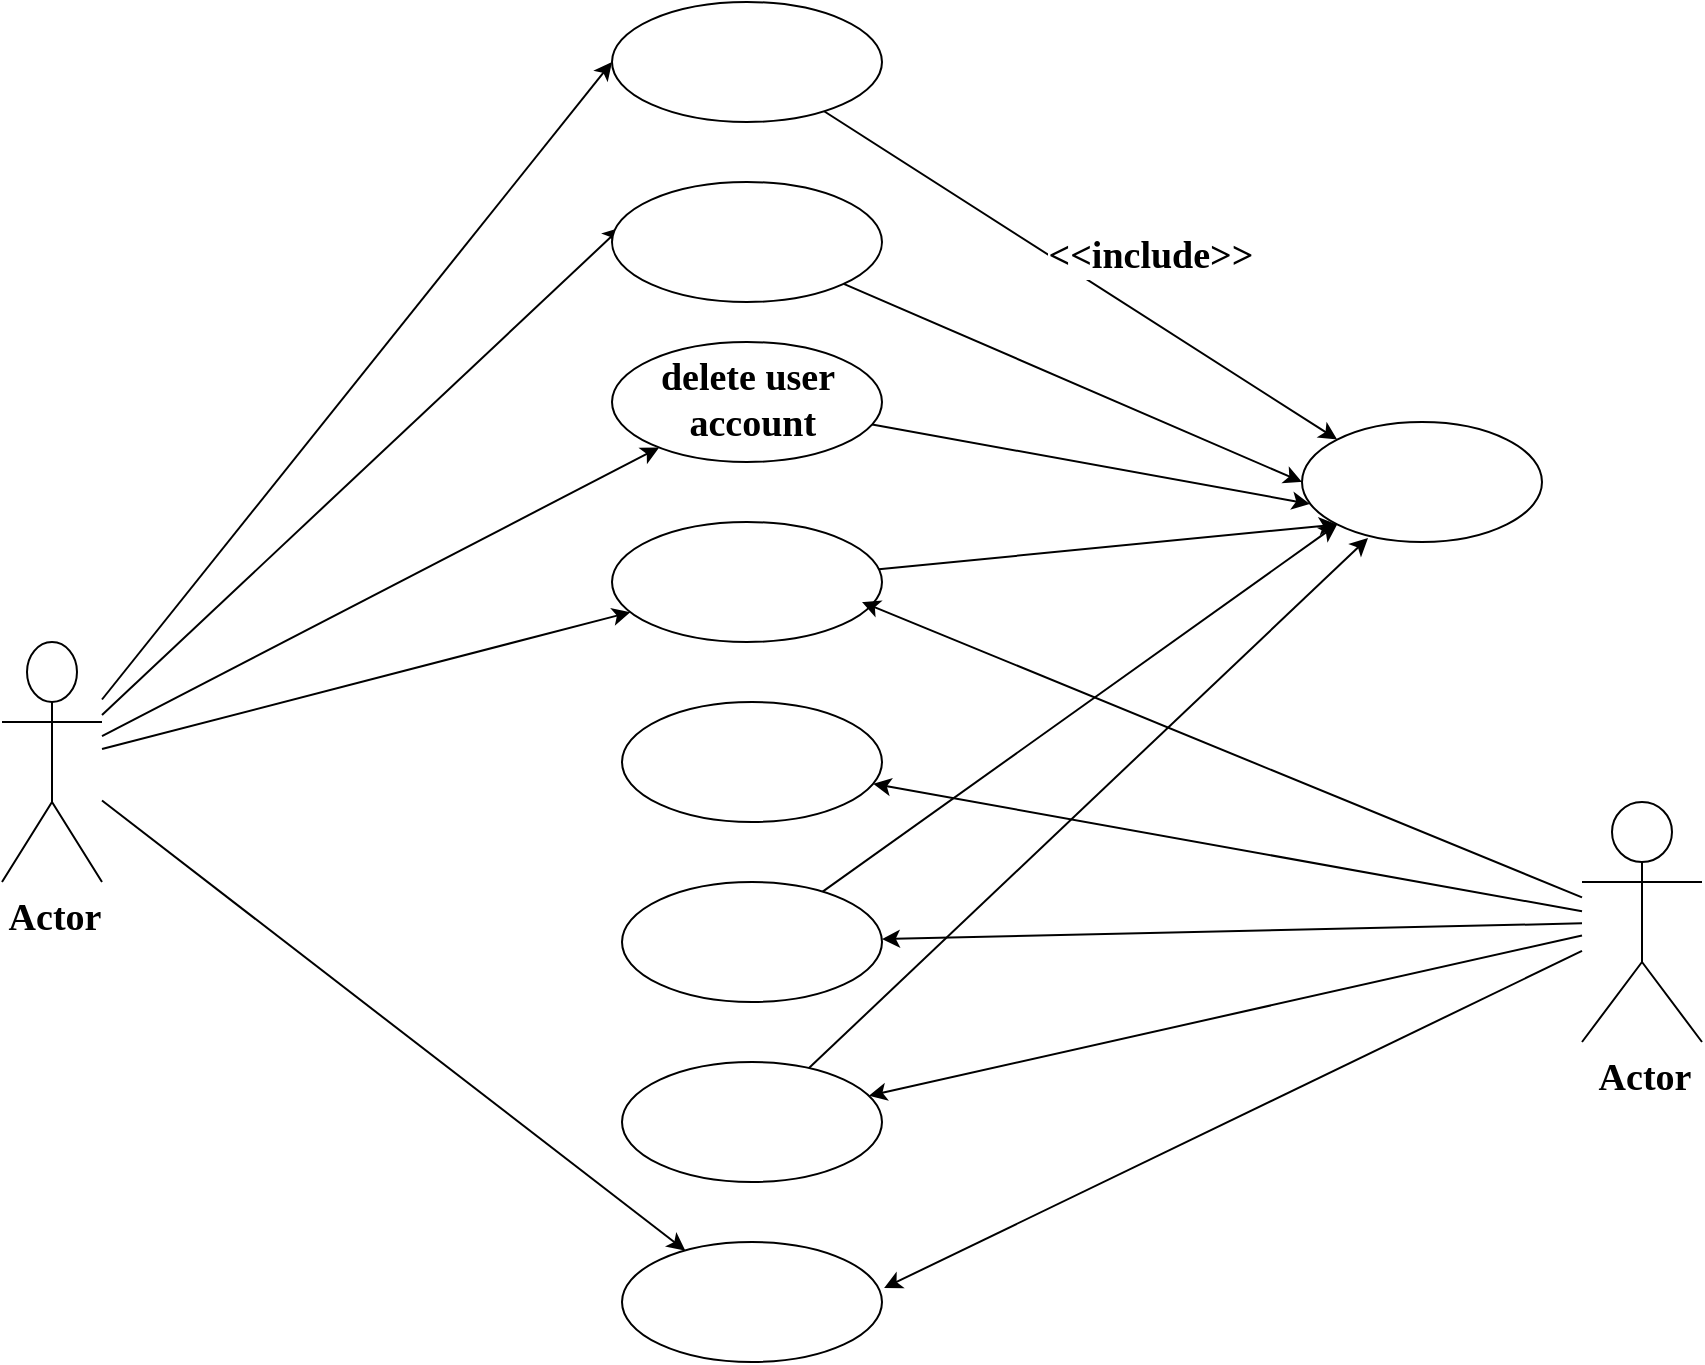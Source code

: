 <mxfile version="17.5.0" type="github">
  <diagram id="cHP8Sh4KNpJCEr58t9kG" name="Page-1">
    <mxGraphModel dx="1157" dy="645" grid="1" gridSize="10" guides="1" tooltips="1" connect="1" arrows="1" fold="1" page="1" pageScale="1" pageWidth="850" pageHeight="1100" math="0" shadow="0">
      <root>
        <mxCell id="0" />
        <mxCell id="1" parent="0" />
        <mxCell id="UdjgVJfa96gIkvRH6LQw-11" style="edgeStyle=none;rounded=1;orthogonalLoop=1;jettySize=auto;html=1;entryX=0.033;entryY=0.38;entryDx=0;entryDy=0;entryPerimeter=0;fontStyle=1;fontFamily=Times New Roman;fontSize=19;spacingLeft=1;spacingBottom=1;" edge="1" parent="1" source="UdjgVJfa96gIkvRH6LQw-2" target="UdjgVJfa96gIkvRH6LQw-9">
          <mxGeometry relative="1" as="geometry" />
        </mxCell>
        <mxCell id="UdjgVJfa96gIkvRH6LQw-12" style="edgeStyle=none;rounded=1;orthogonalLoop=1;jettySize=auto;html=1;entryX=0;entryY=0.5;entryDx=0;entryDy=0;fontStyle=1;fontFamily=Times New Roman;fontSize=19;spacingLeft=1;spacingBottom=1;" edge="1" parent="1" source="UdjgVJfa96gIkvRH6LQw-2" target="UdjgVJfa96gIkvRH6LQw-4">
          <mxGeometry relative="1" as="geometry" />
        </mxCell>
        <mxCell id="UdjgVJfa96gIkvRH6LQw-18" value="" style="edgeStyle=none;rounded=1;orthogonalLoop=1;jettySize=auto;html=1;fontStyle=1;fontFamily=Times New Roman;fontSize=19;spacingLeft=1;spacingBottom=1;" edge="1" parent="1" source="UdjgVJfa96gIkvRH6LQw-2" target="UdjgVJfa96gIkvRH6LQw-17">
          <mxGeometry relative="1" as="geometry" />
        </mxCell>
        <mxCell id="UdjgVJfa96gIkvRH6LQw-20" value="" style="edgeStyle=none;rounded=1;orthogonalLoop=1;jettySize=auto;html=1;fontStyle=1;fontFamily=Times New Roman;fontSize=19;spacingLeft=1;spacingBottom=1;" edge="1" parent="1" source="UdjgVJfa96gIkvRH6LQw-2" target="UdjgVJfa96gIkvRH6LQw-19">
          <mxGeometry relative="1" as="geometry" />
        </mxCell>
        <mxCell id="UdjgVJfa96gIkvRH6LQw-27" value="" style="edgeStyle=none;rounded=1;orthogonalLoop=1;jettySize=auto;html=1;fontStyle=1;fontFamily=Times New Roman;fontSize=19;spacingLeft=1;spacingBottom=1;" edge="1" parent="1" source="UdjgVJfa96gIkvRH6LQw-2" target="UdjgVJfa96gIkvRH6LQw-26">
          <mxGeometry relative="1" as="geometry" />
        </mxCell>
        <mxCell id="UdjgVJfa96gIkvRH6LQw-2" value="Actor" style="shape=umlActor;verticalLabelPosition=bottom;verticalAlign=top;html=1;outlineConnect=0;fontStyle=1;fontFamily=Times New Roman;fontSize=19;spacingLeft=1;spacingBottom=1;" vertex="1" parent="1">
          <mxGeometry y="490" width="50" height="120" as="geometry" />
        </mxCell>
        <mxCell id="UdjgVJfa96gIkvRH6LQw-13" style="edgeStyle=none;rounded=1;orthogonalLoop=1;jettySize=auto;html=1;entryX=0;entryY=0;entryDx=0;entryDy=0;fontStyle=1;fontFamily=Times New Roman;fontSize=19;spacingLeft=1;spacingBottom=1;" edge="1" parent="1" source="UdjgVJfa96gIkvRH6LQw-4" target="UdjgVJfa96gIkvRH6LQw-6">
          <mxGeometry relative="1" as="geometry" />
        </mxCell>
        <mxCell id="UdjgVJfa96gIkvRH6LQw-14" value="&amp;lt;&amp;lt;include&amp;gt;&amp;gt;" style="edgeLabel;html=1;align=center;verticalAlign=middle;resizable=0;points=[];fontStyle=1;fontFamily=Times New Roman;fontSize=19;spacingLeft=1;spacingBottom=1;" vertex="1" connectable="0" parent="UdjgVJfa96gIkvRH6LQw-13">
          <mxGeometry x="0.15" y="-2" relative="1" as="geometry">
            <mxPoint x="16" y="-23" as="offset" />
          </mxGeometry>
        </mxCell>
        <mxCell id="UdjgVJfa96gIkvRH6LQw-4" value="" style="ellipse;whiteSpace=wrap;html=1;verticalAlign=top;fontStyle=1;fontFamily=Times New Roman;fontSize=19;spacingLeft=1;spacingBottom=1;" vertex="1" parent="1">
          <mxGeometry x="305" y="170" width="135" height="60" as="geometry" />
        </mxCell>
        <mxCell id="UdjgVJfa96gIkvRH6LQw-6" value="" style="ellipse;whiteSpace=wrap;html=1;verticalAlign=top;fontStyle=1;fontFamily=Times New Roman;fontSize=19;spacingLeft=1;spacingBottom=1;" vertex="1" parent="1">
          <mxGeometry x="650" y="380" width="120" height="60" as="geometry" />
        </mxCell>
        <mxCell id="UdjgVJfa96gIkvRH6LQw-15" style="edgeStyle=none;rounded=1;orthogonalLoop=1;jettySize=auto;html=1;entryX=0;entryY=0.5;entryDx=0;entryDy=0;fontStyle=1;fontFamily=Times New Roman;fontSize=19;spacingLeft=1;spacingBottom=1;" edge="1" parent="1" source="UdjgVJfa96gIkvRH6LQw-9" target="UdjgVJfa96gIkvRH6LQw-6">
          <mxGeometry relative="1" as="geometry" />
        </mxCell>
        <mxCell id="UdjgVJfa96gIkvRH6LQw-9" value="" style="ellipse;whiteSpace=wrap;html=1;verticalAlign=top;fontStyle=1;fontFamily=Times New Roman;fontSize=19;spacingLeft=1;spacingBottom=1;" vertex="1" parent="1">
          <mxGeometry x="305" y="260" width="135" height="60" as="geometry" />
        </mxCell>
        <mxCell id="UdjgVJfa96gIkvRH6LQw-22" style="edgeStyle=none;rounded=1;orthogonalLoop=1;jettySize=auto;html=1;entryX=0.033;entryY=0.683;entryDx=0;entryDy=0;entryPerimeter=0;fontStyle=1;fontFamily=Times New Roman;fontSize=19;spacingLeft=1;spacingBottom=1;" edge="1" parent="1" source="UdjgVJfa96gIkvRH6LQw-17" target="UdjgVJfa96gIkvRH6LQw-6">
          <mxGeometry relative="1" as="geometry" />
        </mxCell>
        <mxCell id="UdjgVJfa96gIkvRH6LQw-17" value="delete user&lt;br style=&quot;font-size: 19px;&quot;&gt;&amp;nbsp;account" style="ellipse;whiteSpace=wrap;html=1;verticalAlign=top;fontStyle=1;fontFamily=Times New Roman;fontSize=19;spacingLeft=1;spacingBottom=1;" vertex="1" parent="1">
          <mxGeometry x="305" y="340" width="135" height="60" as="geometry" />
        </mxCell>
        <mxCell id="UdjgVJfa96gIkvRH6LQw-23" style="edgeStyle=none;rounded=1;orthogonalLoop=1;jettySize=auto;html=1;entryX=0;entryY=1;entryDx=0;entryDy=0;fontStyle=1;fontFamily=Times New Roman;fontSize=19;spacingLeft=1;spacingBottom=1;" edge="1" parent="1" source="UdjgVJfa96gIkvRH6LQw-19" target="UdjgVJfa96gIkvRH6LQw-6">
          <mxGeometry relative="1" as="geometry" />
        </mxCell>
        <mxCell id="UdjgVJfa96gIkvRH6LQw-19" value="" style="ellipse;whiteSpace=wrap;html=1;verticalAlign=top;fontStyle=1;fontFamily=Times New Roman;fontSize=19;spacingLeft=1;spacingBottom=1;" vertex="1" parent="1">
          <mxGeometry x="305" y="430" width="135" height="60" as="geometry" />
        </mxCell>
        <mxCell id="UdjgVJfa96gIkvRH6LQw-26" value="" style="ellipse;whiteSpace=wrap;html=1;verticalAlign=top;fontStyle=1;fontFamily=Times New Roman;fontSize=19;spacingLeft=1;spacingBottom=1;" vertex="1" parent="1">
          <mxGeometry x="310" y="790" width="130" height="60" as="geometry" />
        </mxCell>
        <mxCell id="UdjgVJfa96gIkvRH6LQw-29" style="edgeStyle=none;rounded=1;orthogonalLoop=1;jettySize=auto;html=1;entryX=0.926;entryY=0.667;entryDx=0;entryDy=0;entryPerimeter=0;fontStyle=1;fontFamily=Times New Roman;fontSize=19;spacingLeft=1;spacingBottom=1;" edge="1" parent="1" source="UdjgVJfa96gIkvRH6LQw-28" target="UdjgVJfa96gIkvRH6LQw-19">
          <mxGeometry relative="1" as="geometry" />
        </mxCell>
        <mxCell id="UdjgVJfa96gIkvRH6LQw-30" style="edgeStyle=none;rounded=1;orthogonalLoop=1;jettySize=auto;html=1;entryX=1.008;entryY=0.383;entryDx=0;entryDy=0;entryPerimeter=0;fontStyle=1;fontFamily=Times New Roman;fontSize=19;spacingLeft=1;spacingBottom=1;" edge="1" parent="1" source="UdjgVJfa96gIkvRH6LQw-28" target="UdjgVJfa96gIkvRH6LQw-26">
          <mxGeometry relative="1" as="geometry" />
        </mxCell>
        <mxCell id="UdjgVJfa96gIkvRH6LQw-32" value="" style="edgeStyle=none;rounded=1;orthogonalLoop=1;jettySize=auto;html=1;fontStyle=1;fontFamily=Times New Roman;fontSize=19;spacingLeft=1;spacingBottom=1;" edge="1" parent="1" source="UdjgVJfa96gIkvRH6LQw-28" target="UdjgVJfa96gIkvRH6LQw-31">
          <mxGeometry relative="1" as="geometry" />
        </mxCell>
        <mxCell id="UdjgVJfa96gIkvRH6LQw-35" value="" style="edgeStyle=none;rounded=1;orthogonalLoop=1;jettySize=auto;html=1;fontStyle=1;fontFamily=Times New Roman;fontSize=19;spacingLeft=1;spacingBottom=1;" edge="1" parent="1" source="UdjgVJfa96gIkvRH6LQw-28" target="UdjgVJfa96gIkvRH6LQw-34">
          <mxGeometry relative="1" as="geometry" />
        </mxCell>
        <mxCell id="UdjgVJfa96gIkvRH6LQw-37" value="" style="edgeStyle=none;rounded=1;orthogonalLoop=1;jettySize=auto;html=1;fontStyle=1;fontFamily=Times New Roman;fontSize=19;spacingLeft=1;spacingBottom=1;" edge="1" parent="1" source="UdjgVJfa96gIkvRH6LQw-28" target="UdjgVJfa96gIkvRH6LQw-36">
          <mxGeometry relative="1" as="geometry" />
        </mxCell>
        <mxCell id="UdjgVJfa96gIkvRH6LQw-28" value="Actor" style="shape=umlActor;verticalLabelPosition=bottom;verticalAlign=top;html=1;outlineConnect=0;fontStyle=1;fontFamily=Times New Roman;fontSize=19;spacingLeft=1;spacingBottom=1;" vertex="1" parent="1">
          <mxGeometry x="790" y="570" width="60" height="120" as="geometry" />
        </mxCell>
        <mxCell id="UdjgVJfa96gIkvRH6LQw-31" value="" style="ellipse;whiteSpace=wrap;html=1;verticalAlign=top;fontStyle=1;fontFamily=Times New Roman;fontSize=19;spacingLeft=1;spacingBottom=1;" vertex="1" parent="1">
          <mxGeometry x="310" y="520" width="130" height="60" as="geometry" />
        </mxCell>
        <mxCell id="UdjgVJfa96gIkvRH6LQw-33" style="edgeStyle=none;rounded=1;orthogonalLoop=1;jettySize=auto;html=1;exitX=0.5;exitY=1;exitDx=0;exitDy=0;fontStyle=1;fontFamily=Times New Roman;fontSize=19;spacingLeft=1;spacingBottom=1;" edge="1" parent="1" source="UdjgVJfa96gIkvRH6LQw-31" target="UdjgVJfa96gIkvRH6LQw-31">
          <mxGeometry relative="1" as="geometry" />
        </mxCell>
        <mxCell id="UdjgVJfa96gIkvRH6LQw-38" style="edgeStyle=none;rounded=1;orthogonalLoop=1;jettySize=auto;html=1;entryX=0;entryY=1;entryDx=0;entryDy=0;fontStyle=1;fontFamily=Times New Roman;fontSize=19;spacingLeft=1;spacingBottom=1;" edge="1" parent="1" source="UdjgVJfa96gIkvRH6LQw-34" target="UdjgVJfa96gIkvRH6LQw-6">
          <mxGeometry relative="1" as="geometry" />
        </mxCell>
        <mxCell id="UdjgVJfa96gIkvRH6LQw-34" value="" style="ellipse;whiteSpace=wrap;html=1;verticalAlign=top;fontStyle=1;fontFamily=Times New Roman;fontSize=19;spacingLeft=1;spacingBottom=1;" vertex="1" parent="1">
          <mxGeometry x="310" y="610" width="130" height="60" as="geometry" />
        </mxCell>
        <mxCell id="UdjgVJfa96gIkvRH6LQw-39" style="edgeStyle=none;rounded=1;orthogonalLoop=1;jettySize=auto;html=1;entryX=0.275;entryY=0.967;entryDx=0;entryDy=0;entryPerimeter=0;fontStyle=1;fontFamily=Times New Roman;fontSize=19;spacingLeft=1;spacingBottom=1;" edge="1" parent="1" source="UdjgVJfa96gIkvRH6LQw-36" target="UdjgVJfa96gIkvRH6LQw-6">
          <mxGeometry relative="1" as="geometry" />
        </mxCell>
        <mxCell id="UdjgVJfa96gIkvRH6LQw-36" value="" style="ellipse;whiteSpace=wrap;html=1;verticalAlign=top;fontStyle=1;fontFamily=Times New Roman;fontSize=19;spacingLeft=1;spacingBottom=1;" vertex="1" parent="1">
          <mxGeometry x="310" y="700" width="130" height="60" as="geometry" />
        </mxCell>
      </root>
    </mxGraphModel>
  </diagram>
</mxfile>
